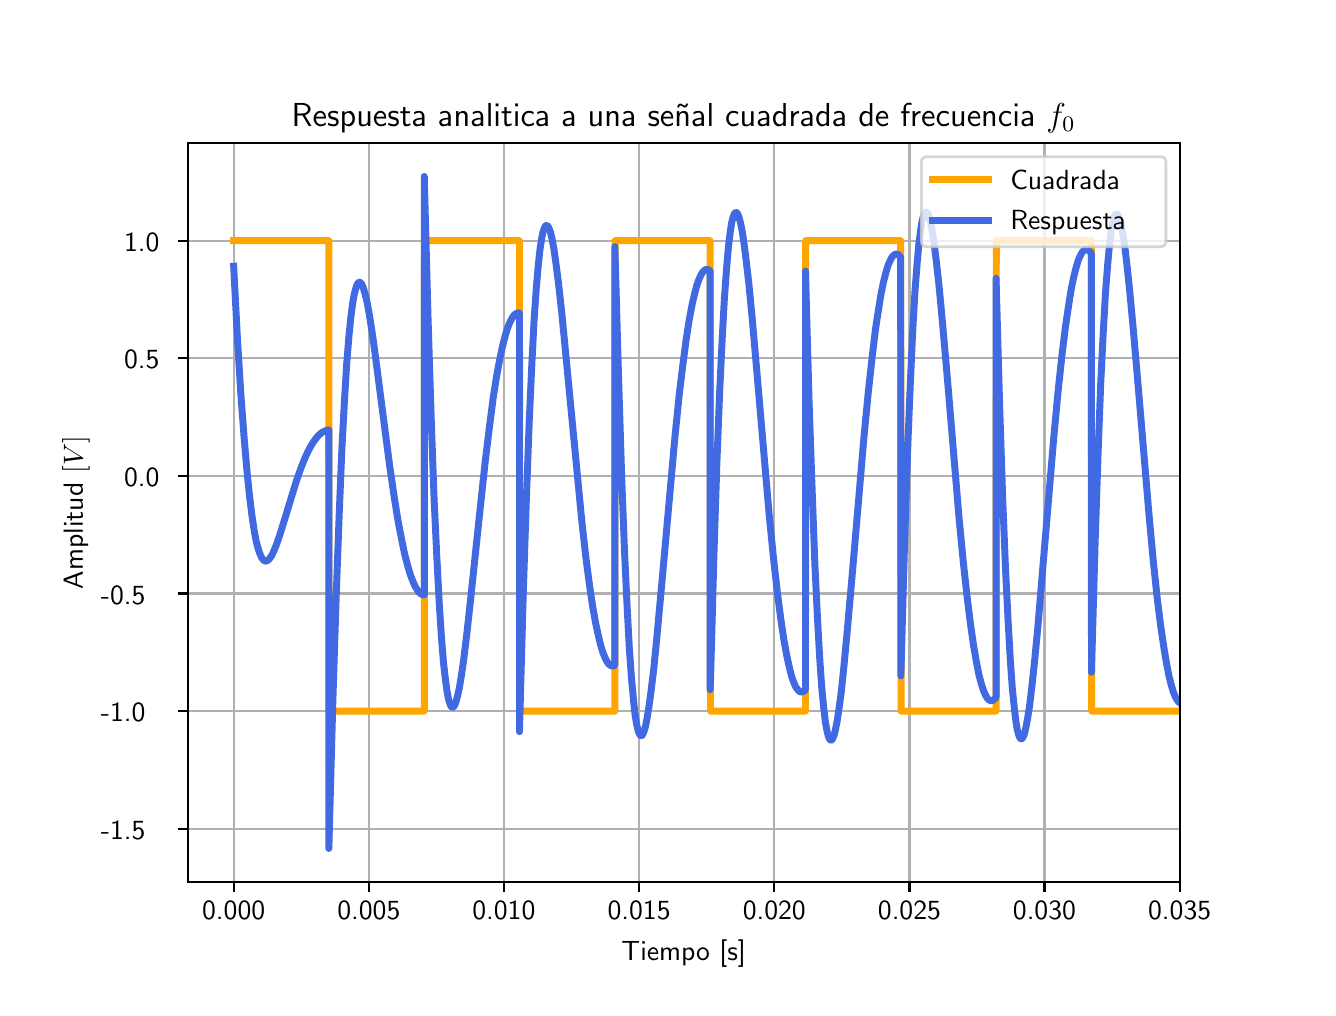 \begingroup%
\makeatletter%
\begin{pgfpicture}%
\pgfpathrectangle{\pgfpointorigin}{\pgfqpoint{6.4in}{4.8in}}%
\pgfusepath{use as bounding box, clip}%
\begin{pgfscope}%
\pgfsetbuttcap%
\pgfsetmiterjoin%
\definecolor{currentfill}{rgb}{1.0,1.0,1.0}%
\pgfsetfillcolor{currentfill}%
\pgfsetlinewidth{0.0pt}%
\definecolor{currentstroke}{rgb}{1.0,1.0,1.0}%
\pgfsetstrokecolor{currentstroke}%
\pgfsetdash{}{0pt}%
\pgfpathmoveto{\pgfqpoint{0.0in}{0.0in}}%
\pgfpathlineto{\pgfqpoint{6.4in}{0.0in}}%
\pgfpathlineto{\pgfqpoint{6.4in}{4.8in}}%
\pgfpathlineto{\pgfqpoint{0.0in}{4.8in}}%
\pgfpathclose%
\pgfusepath{fill}%
\end{pgfscope}%
\begin{pgfscope}%
\pgfsetbuttcap%
\pgfsetmiterjoin%
\definecolor{currentfill}{rgb}{1.0,1.0,1.0}%
\pgfsetfillcolor{currentfill}%
\pgfsetlinewidth{0.0pt}%
\definecolor{currentstroke}{rgb}{0.0,0.0,0.0}%
\pgfsetstrokecolor{currentstroke}%
\pgfsetstrokeopacity{0.0}%
\pgfsetdash{}{0pt}%
\pgfpathmoveto{\pgfqpoint{0.8in}{0.528in}}%
\pgfpathlineto{\pgfqpoint{5.76in}{0.528in}}%
\pgfpathlineto{\pgfqpoint{5.76in}{4.224in}}%
\pgfpathlineto{\pgfqpoint{0.8in}{4.224in}}%
\pgfpathclose%
\pgfusepath{fill}%
\end{pgfscope}%
\begin{pgfscope}%
\pgfpathrectangle{\pgfqpoint{0.8in}{0.528in}}{\pgfqpoint{4.96in}{3.696in}}%
\pgfusepath{clip}%
\pgfsetrectcap%
\pgfsetroundjoin%
\pgfsetlinewidth{0.803pt}%
\definecolor{currentstroke}{rgb}{0.69,0.69,0.69}%
\pgfsetstrokecolor{currentstroke}%
\pgfsetdash{}{0pt}%
\pgfpathmoveto{\pgfqpoint{1.03in}{0.528in}}%
\pgfpathlineto{\pgfqpoint{1.03in}{4.224in}}%
\pgfusepath{stroke}%
\end{pgfscope}%
\begin{pgfscope}%
\pgfsetbuttcap%
\pgfsetroundjoin%
\definecolor{currentfill}{rgb}{0.0,0.0,0.0}%
\pgfsetfillcolor{currentfill}%
\pgfsetlinewidth{0.803pt}%
\definecolor{currentstroke}{rgb}{0.0,0.0,0.0}%
\pgfsetstrokecolor{currentstroke}%
\pgfsetdash{}{0pt}%
\pgfsys@defobject{currentmarker}{\pgfqpoint{0.0in}{-0.049in}}{\pgfqpoint{0.0in}{0.0in}}{%
\pgfpathmoveto{\pgfqpoint{0.0in}{0.0in}}%
\pgfpathlineto{\pgfqpoint{0.0in}{-0.049in}}%
\pgfusepath{stroke,fill}%
}%
\begin{pgfscope}%
\pgfsys@transformshift{1.03in}{0.528in}%
\pgfsys@useobject{currentmarker}{}%
\end{pgfscope}%
\end{pgfscope}%
\begin{pgfscope}%
\definecolor{textcolor}{rgb}{0.0,0.0,0.0}%
\pgfsetstrokecolor{textcolor}%
\pgfsetfillcolor{textcolor}%
\pgftext[x=1.03in,y=0.431in,,top]{\color{textcolor}\sffamily\fontsize{10.0}{12.0}\selectfont 0.000}%
\end{pgfscope}%
\begin{pgfscope}%
\pgfpathrectangle{\pgfqpoint{0.8in}{0.528in}}{\pgfqpoint{4.96in}{3.696in}}%
\pgfusepath{clip}%
\pgfsetrectcap%
\pgfsetroundjoin%
\pgfsetlinewidth{0.803pt}%
\definecolor{currentstroke}{rgb}{0.69,0.69,0.69}%
\pgfsetstrokecolor{currentstroke}%
\pgfsetdash{}{0pt}%
\pgfpathmoveto{\pgfqpoint{1.706in}{0.528in}}%
\pgfpathlineto{\pgfqpoint{1.706in}{4.224in}}%
\pgfusepath{stroke}%
\end{pgfscope}%
\begin{pgfscope}%
\pgfsetbuttcap%
\pgfsetroundjoin%
\definecolor{currentfill}{rgb}{0.0,0.0,0.0}%
\pgfsetfillcolor{currentfill}%
\pgfsetlinewidth{0.803pt}%
\definecolor{currentstroke}{rgb}{0.0,0.0,0.0}%
\pgfsetstrokecolor{currentstroke}%
\pgfsetdash{}{0pt}%
\pgfsys@defobject{currentmarker}{\pgfqpoint{0.0in}{-0.049in}}{\pgfqpoint{0.0in}{0.0in}}{%
\pgfpathmoveto{\pgfqpoint{0.0in}{0.0in}}%
\pgfpathlineto{\pgfqpoint{0.0in}{-0.049in}}%
\pgfusepath{stroke,fill}%
}%
\begin{pgfscope}%
\pgfsys@transformshift{1.706in}{0.528in}%
\pgfsys@useobject{currentmarker}{}%
\end{pgfscope}%
\end{pgfscope}%
\begin{pgfscope}%
\definecolor{textcolor}{rgb}{0.0,0.0,0.0}%
\pgfsetstrokecolor{textcolor}%
\pgfsetfillcolor{textcolor}%
\pgftext[x=1.706in,y=0.431in,,top]{\color{textcolor}\sffamily\fontsize{10.0}{12.0}\selectfont 0.005}%
\end{pgfscope}%
\begin{pgfscope}%
\pgfpathrectangle{\pgfqpoint{0.8in}{0.528in}}{\pgfqpoint{4.96in}{3.696in}}%
\pgfusepath{clip}%
\pgfsetrectcap%
\pgfsetroundjoin%
\pgfsetlinewidth{0.803pt}%
\definecolor{currentstroke}{rgb}{0.69,0.69,0.69}%
\pgfsetstrokecolor{currentstroke}%
\pgfsetdash{}{0pt}%
\pgfpathmoveto{\pgfqpoint{2.381in}{0.528in}}%
\pgfpathlineto{\pgfqpoint{2.381in}{4.224in}}%
\pgfusepath{stroke}%
\end{pgfscope}%
\begin{pgfscope}%
\pgfsetbuttcap%
\pgfsetroundjoin%
\definecolor{currentfill}{rgb}{0.0,0.0,0.0}%
\pgfsetfillcolor{currentfill}%
\pgfsetlinewidth{0.803pt}%
\definecolor{currentstroke}{rgb}{0.0,0.0,0.0}%
\pgfsetstrokecolor{currentstroke}%
\pgfsetdash{}{0pt}%
\pgfsys@defobject{currentmarker}{\pgfqpoint{0.0in}{-0.049in}}{\pgfqpoint{0.0in}{0.0in}}{%
\pgfpathmoveto{\pgfqpoint{0.0in}{0.0in}}%
\pgfpathlineto{\pgfqpoint{0.0in}{-0.049in}}%
\pgfusepath{stroke,fill}%
}%
\begin{pgfscope}%
\pgfsys@transformshift{2.381in}{0.528in}%
\pgfsys@useobject{currentmarker}{}%
\end{pgfscope}%
\end{pgfscope}%
\begin{pgfscope}%
\definecolor{textcolor}{rgb}{0.0,0.0,0.0}%
\pgfsetstrokecolor{textcolor}%
\pgfsetfillcolor{textcolor}%
\pgftext[x=2.381in,y=0.431in,,top]{\color{textcolor}\sffamily\fontsize{10.0}{12.0}\selectfont 0.010}%
\end{pgfscope}%
\begin{pgfscope}%
\pgfpathrectangle{\pgfqpoint{0.8in}{0.528in}}{\pgfqpoint{4.96in}{3.696in}}%
\pgfusepath{clip}%
\pgfsetrectcap%
\pgfsetroundjoin%
\pgfsetlinewidth{0.803pt}%
\definecolor{currentstroke}{rgb}{0.69,0.69,0.69}%
\pgfsetstrokecolor{currentstroke}%
\pgfsetdash{}{0pt}%
\pgfpathmoveto{\pgfqpoint{3.057in}{0.528in}}%
\pgfpathlineto{\pgfqpoint{3.057in}{4.224in}}%
\pgfusepath{stroke}%
\end{pgfscope}%
\begin{pgfscope}%
\pgfsetbuttcap%
\pgfsetroundjoin%
\definecolor{currentfill}{rgb}{0.0,0.0,0.0}%
\pgfsetfillcolor{currentfill}%
\pgfsetlinewidth{0.803pt}%
\definecolor{currentstroke}{rgb}{0.0,0.0,0.0}%
\pgfsetstrokecolor{currentstroke}%
\pgfsetdash{}{0pt}%
\pgfsys@defobject{currentmarker}{\pgfqpoint{0.0in}{-0.049in}}{\pgfqpoint{0.0in}{0.0in}}{%
\pgfpathmoveto{\pgfqpoint{0.0in}{0.0in}}%
\pgfpathlineto{\pgfqpoint{0.0in}{-0.049in}}%
\pgfusepath{stroke,fill}%
}%
\begin{pgfscope}%
\pgfsys@transformshift{3.057in}{0.528in}%
\pgfsys@useobject{currentmarker}{}%
\end{pgfscope}%
\end{pgfscope}%
\begin{pgfscope}%
\definecolor{textcolor}{rgb}{0.0,0.0,0.0}%
\pgfsetstrokecolor{textcolor}%
\pgfsetfillcolor{textcolor}%
\pgftext[x=3.057in,y=0.431in,,top]{\color{textcolor}\sffamily\fontsize{10.0}{12.0}\selectfont 0.015}%
\end{pgfscope}%
\begin{pgfscope}%
\pgfpathrectangle{\pgfqpoint{0.8in}{0.528in}}{\pgfqpoint{4.96in}{3.696in}}%
\pgfusepath{clip}%
\pgfsetrectcap%
\pgfsetroundjoin%
\pgfsetlinewidth{0.803pt}%
\definecolor{currentstroke}{rgb}{0.69,0.69,0.69}%
\pgfsetstrokecolor{currentstroke}%
\pgfsetdash{}{0pt}%
\pgfpathmoveto{\pgfqpoint{3.733in}{0.528in}}%
\pgfpathlineto{\pgfqpoint{3.733in}{4.224in}}%
\pgfusepath{stroke}%
\end{pgfscope}%
\begin{pgfscope}%
\pgfsetbuttcap%
\pgfsetroundjoin%
\definecolor{currentfill}{rgb}{0.0,0.0,0.0}%
\pgfsetfillcolor{currentfill}%
\pgfsetlinewidth{0.803pt}%
\definecolor{currentstroke}{rgb}{0.0,0.0,0.0}%
\pgfsetstrokecolor{currentstroke}%
\pgfsetdash{}{0pt}%
\pgfsys@defobject{currentmarker}{\pgfqpoint{0.0in}{-0.049in}}{\pgfqpoint{0.0in}{0.0in}}{%
\pgfpathmoveto{\pgfqpoint{0.0in}{0.0in}}%
\pgfpathlineto{\pgfqpoint{0.0in}{-0.049in}}%
\pgfusepath{stroke,fill}%
}%
\begin{pgfscope}%
\pgfsys@transformshift{3.733in}{0.528in}%
\pgfsys@useobject{currentmarker}{}%
\end{pgfscope}%
\end{pgfscope}%
\begin{pgfscope}%
\definecolor{textcolor}{rgb}{0.0,0.0,0.0}%
\pgfsetstrokecolor{textcolor}%
\pgfsetfillcolor{textcolor}%
\pgftext[x=3.733in,y=0.431in,,top]{\color{textcolor}\sffamily\fontsize{10.0}{12.0}\selectfont 0.020}%
\end{pgfscope}%
\begin{pgfscope}%
\pgfpathrectangle{\pgfqpoint{0.8in}{0.528in}}{\pgfqpoint{4.96in}{3.696in}}%
\pgfusepath{clip}%
\pgfsetrectcap%
\pgfsetroundjoin%
\pgfsetlinewidth{0.803pt}%
\definecolor{currentstroke}{rgb}{0.69,0.69,0.69}%
\pgfsetstrokecolor{currentstroke}%
\pgfsetdash{}{0pt}%
\pgfpathmoveto{\pgfqpoint{4.409in}{0.528in}}%
\pgfpathlineto{\pgfqpoint{4.409in}{4.224in}}%
\pgfusepath{stroke}%
\end{pgfscope}%
\begin{pgfscope}%
\pgfsetbuttcap%
\pgfsetroundjoin%
\definecolor{currentfill}{rgb}{0.0,0.0,0.0}%
\pgfsetfillcolor{currentfill}%
\pgfsetlinewidth{0.803pt}%
\definecolor{currentstroke}{rgb}{0.0,0.0,0.0}%
\pgfsetstrokecolor{currentstroke}%
\pgfsetdash{}{0pt}%
\pgfsys@defobject{currentmarker}{\pgfqpoint{0.0in}{-0.049in}}{\pgfqpoint{0.0in}{0.0in}}{%
\pgfpathmoveto{\pgfqpoint{0.0in}{0.0in}}%
\pgfpathlineto{\pgfqpoint{0.0in}{-0.049in}}%
\pgfusepath{stroke,fill}%
}%
\begin{pgfscope}%
\pgfsys@transformshift{4.409in}{0.528in}%
\pgfsys@useobject{currentmarker}{}%
\end{pgfscope}%
\end{pgfscope}%
\begin{pgfscope}%
\definecolor{textcolor}{rgb}{0.0,0.0,0.0}%
\pgfsetstrokecolor{textcolor}%
\pgfsetfillcolor{textcolor}%
\pgftext[x=4.409in,y=0.431in,,top]{\color{textcolor}\sffamily\fontsize{10.0}{12.0}\selectfont 0.025}%
\end{pgfscope}%
\begin{pgfscope}%
\pgfpathrectangle{\pgfqpoint{0.8in}{0.528in}}{\pgfqpoint{4.96in}{3.696in}}%
\pgfusepath{clip}%
\pgfsetrectcap%
\pgfsetroundjoin%
\pgfsetlinewidth{0.803pt}%
\definecolor{currentstroke}{rgb}{0.69,0.69,0.69}%
\pgfsetstrokecolor{currentstroke}%
\pgfsetdash{}{0pt}%
\pgfpathmoveto{\pgfqpoint{5.084in}{0.528in}}%
\pgfpathlineto{\pgfqpoint{5.084in}{4.224in}}%
\pgfusepath{stroke}%
\end{pgfscope}%
\begin{pgfscope}%
\pgfsetbuttcap%
\pgfsetroundjoin%
\definecolor{currentfill}{rgb}{0.0,0.0,0.0}%
\pgfsetfillcolor{currentfill}%
\pgfsetlinewidth{0.803pt}%
\definecolor{currentstroke}{rgb}{0.0,0.0,0.0}%
\pgfsetstrokecolor{currentstroke}%
\pgfsetdash{}{0pt}%
\pgfsys@defobject{currentmarker}{\pgfqpoint{0.0in}{-0.049in}}{\pgfqpoint{0.0in}{0.0in}}{%
\pgfpathmoveto{\pgfqpoint{0.0in}{0.0in}}%
\pgfpathlineto{\pgfqpoint{0.0in}{-0.049in}}%
\pgfusepath{stroke,fill}%
}%
\begin{pgfscope}%
\pgfsys@transformshift{5.084in}{0.528in}%
\pgfsys@useobject{currentmarker}{}%
\end{pgfscope}%
\end{pgfscope}%
\begin{pgfscope}%
\definecolor{textcolor}{rgb}{0.0,0.0,0.0}%
\pgfsetstrokecolor{textcolor}%
\pgfsetfillcolor{textcolor}%
\pgftext[x=5.084in,y=0.431in,,top]{\color{textcolor}\sffamily\fontsize{10.0}{12.0}\selectfont 0.030}%
\end{pgfscope}%
\begin{pgfscope}%
\pgfpathrectangle{\pgfqpoint{0.8in}{0.528in}}{\pgfqpoint{4.96in}{3.696in}}%
\pgfusepath{clip}%
\pgfsetrectcap%
\pgfsetroundjoin%
\pgfsetlinewidth{0.803pt}%
\definecolor{currentstroke}{rgb}{0.69,0.69,0.69}%
\pgfsetstrokecolor{currentstroke}%
\pgfsetdash{}{0pt}%
\pgfpathmoveto{\pgfqpoint{5.76in}{0.528in}}%
\pgfpathlineto{\pgfqpoint{5.76in}{4.224in}}%
\pgfusepath{stroke}%
\end{pgfscope}%
\begin{pgfscope}%
\pgfsetbuttcap%
\pgfsetroundjoin%
\definecolor{currentfill}{rgb}{0.0,0.0,0.0}%
\pgfsetfillcolor{currentfill}%
\pgfsetlinewidth{0.803pt}%
\definecolor{currentstroke}{rgb}{0.0,0.0,0.0}%
\pgfsetstrokecolor{currentstroke}%
\pgfsetdash{}{0pt}%
\pgfsys@defobject{currentmarker}{\pgfqpoint{0.0in}{-0.049in}}{\pgfqpoint{0.0in}{0.0in}}{%
\pgfpathmoveto{\pgfqpoint{0.0in}{0.0in}}%
\pgfpathlineto{\pgfqpoint{0.0in}{-0.049in}}%
\pgfusepath{stroke,fill}%
}%
\begin{pgfscope}%
\pgfsys@transformshift{5.76in}{0.528in}%
\pgfsys@useobject{currentmarker}{}%
\end{pgfscope}%
\end{pgfscope}%
\begin{pgfscope}%
\definecolor{textcolor}{rgb}{0.0,0.0,0.0}%
\pgfsetstrokecolor{textcolor}%
\pgfsetfillcolor{textcolor}%
\pgftext[x=5.76in,y=0.431in,,top]{\color{textcolor}\sffamily\fontsize{10.0}{12.0}\selectfont 0.035}%
\end{pgfscope}%
\begin{pgfscope}%
\definecolor{textcolor}{rgb}{0.0,0.0,0.0}%
\pgfsetstrokecolor{textcolor}%
\pgfsetfillcolor{textcolor}%
\pgftext[x=3.28in,y=0.241in,,top]{\color{textcolor}\sffamily\fontsize{10.0}{12.0}\selectfont Tiempo [s]}%
\end{pgfscope}%
\begin{pgfscope}%
\pgfpathrectangle{\pgfqpoint{0.8in}{0.528in}}{\pgfqpoint{4.96in}{3.696in}}%
\pgfusepath{clip}%
\pgfsetrectcap%
\pgfsetroundjoin%
\pgfsetlinewidth{0.803pt}%
\definecolor{currentstroke}{rgb}{0.69,0.69,0.69}%
\pgfsetstrokecolor{currentstroke}%
\pgfsetdash{}{0pt}%
\pgfpathmoveto{\pgfqpoint{0.8in}{0.795in}}%
\pgfpathlineto{\pgfqpoint{5.76in}{0.795in}}%
\pgfusepath{stroke}%
\end{pgfscope}%
\begin{pgfscope}%
\pgfsetbuttcap%
\pgfsetroundjoin%
\definecolor{currentfill}{rgb}{0.0,0.0,0.0}%
\pgfsetfillcolor{currentfill}%
\pgfsetlinewidth{0.803pt}%
\definecolor{currentstroke}{rgb}{0.0,0.0,0.0}%
\pgfsetstrokecolor{currentstroke}%
\pgfsetdash{}{0pt}%
\pgfsys@defobject{currentmarker}{\pgfqpoint{-0.049in}{0.0in}}{\pgfqpoint{0.0in}{0.0in}}{%
\pgfpathmoveto{\pgfqpoint{-0.0in}{0.0in}}%
\pgfpathlineto{\pgfqpoint{-0.049in}{0.0in}}%
\pgfusepath{stroke,fill}%
}%
\begin{pgfscope}%
\pgfsys@transformshift{0.8in}{0.795in}%
\pgfsys@useobject{currentmarker}{}%
\end{pgfscope}%
\end{pgfscope}%
\begin{pgfscope}%
\definecolor{textcolor}{rgb}{0.0,0.0,0.0}%
\pgfsetstrokecolor{textcolor}%
\pgfsetfillcolor{textcolor}%
\pgftext[x=0.366in, y=0.742in, left, base]{\color{textcolor}\sffamily\fontsize{10.0}{12.0}\selectfont −1.5}%
\end{pgfscope}%
\begin{pgfscope}%
\pgfpathrectangle{\pgfqpoint{0.8in}{0.528in}}{\pgfqpoint{4.96in}{3.696in}}%
\pgfusepath{clip}%
\pgfsetrectcap%
\pgfsetroundjoin%
\pgfsetlinewidth{0.803pt}%
\definecolor{currentstroke}{rgb}{0.69,0.69,0.69}%
\pgfsetstrokecolor{currentstroke}%
\pgfsetdash{}{0pt}%
\pgfpathmoveto{\pgfqpoint{0.8in}{1.383in}}%
\pgfpathlineto{\pgfqpoint{5.76in}{1.383in}}%
\pgfusepath{stroke}%
\end{pgfscope}%
\begin{pgfscope}%
\pgfsetbuttcap%
\pgfsetroundjoin%
\definecolor{currentfill}{rgb}{0.0,0.0,0.0}%
\pgfsetfillcolor{currentfill}%
\pgfsetlinewidth{0.803pt}%
\definecolor{currentstroke}{rgb}{0.0,0.0,0.0}%
\pgfsetstrokecolor{currentstroke}%
\pgfsetdash{}{0pt}%
\pgfsys@defobject{currentmarker}{\pgfqpoint{-0.049in}{0.0in}}{\pgfqpoint{0.0in}{0.0in}}{%
\pgfpathmoveto{\pgfqpoint{-0.0in}{0.0in}}%
\pgfpathlineto{\pgfqpoint{-0.049in}{0.0in}}%
\pgfusepath{stroke,fill}%
}%
\begin{pgfscope}%
\pgfsys@transformshift{0.8in}{1.383in}%
\pgfsys@useobject{currentmarker}{}%
\end{pgfscope}%
\end{pgfscope}%
\begin{pgfscope}%
\definecolor{textcolor}{rgb}{0.0,0.0,0.0}%
\pgfsetstrokecolor{textcolor}%
\pgfsetfillcolor{textcolor}%
\pgftext[x=0.366in, y=1.33in, left, base]{\color{textcolor}\sffamily\fontsize{10.0}{12.0}\selectfont −1.0}%
\end{pgfscope}%
\begin{pgfscope}%
\pgfpathrectangle{\pgfqpoint{0.8in}{0.528in}}{\pgfqpoint{4.96in}{3.696in}}%
\pgfusepath{clip}%
\pgfsetrectcap%
\pgfsetroundjoin%
\pgfsetlinewidth{0.803pt}%
\definecolor{currentstroke}{rgb}{0.69,0.69,0.69}%
\pgfsetstrokecolor{currentstroke}%
\pgfsetdash{}{0pt}%
\pgfpathmoveto{\pgfqpoint{0.8in}{1.971in}}%
\pgfpathlineto{\pgfqpoint{5.76in}{1.971in}}%
\pgfusepath{stroke}%
\end{pgfscope}%
\begin{pgfscope}%
\pgfsetbuttcap%
\pgfsetroundjoin%
\definecolor{currentfill}{rgb}{0.0,0.0,0.0}%
\pgfsetfillcolor{currentfill}%
\pgfsetlinewidth{0.803pt}%
\definecolor{currentstroke}{rgb}{0.0,0.0,0.0}%
\pgfsetstrokecolor{currentstroke}%
\pgfsetdash{}{0pt}%
\pgfsys@defobject{currentmarker}{\pgfqpoint{-0.049in}{0.0in}}{\pgfqpoint{0.0in}{0.0in}}{%
\pgfpathmoveto{\pgfqpoint{-0.0in}{0.0in}}%
\pgfpathlineto{\pgfqpoint{-0.049in}{0.0in}}%
\pgfusepath{stroke,fill}%
}%
\begin{pgfscope}%
\pgfsys@transformshift{0.8in}{1.971in}%
\pgfsys@useobject{currentmarker}{}%
\end{pgfscope}%
\end{pgfscope}%
\begin{pgfscope}%
\definecolor{textcolor}{rgb}{0.0,0.0,0.0}%
\pgfsetstrokecolor{textcolor}%
\pgfsetfillcolor{textcolor}%
\pgftext[x=0.366in, y=1.918in, left, base]{\color{textcolor}\sffamily\fontsize{10.0}{12.0}\selectfont −0.5}%
\end{pgfscope}%
\begin{pgfscope}%
\pgfpathrectangle{\pgfqpoint{0.8in}{0.528in}}{\pgfqpoint{4.96in}{3.696in}}%
\pgfusepath{clip}%
\pgfsetrectcap%
\pgfsetroundjoin%
\pgfsetlinewidth{0.803pt}%
\definecolor{currentstroke}{rgb}{0.69,0.69,0.69}%
\pgfsetstrokecolor{currentstroke}%
\pgfsetdash{}{0pt}%
\pgfpathmoveto{\pgfqpoint{0.8in}{2.559in}}%
\pgfpathlineto{\pgfqpoint{5.76in}{2.559in}}%
\pgfusepath{stroke}%
\end{pgfscope}%
\begin{pgfscope}%
\pgfsetbuttcap%
\pgfsetroundjoin%
\definecolor{currentfill}{rgb}{0.0,0.0,0.0}%
\pgfsetfillcolor{currentfill}%
\pgfsetlinewidth{0.803pt}%
\definecolor{currentstroke}{rgb}{0.0,0.0,0.0}%
\pgfsetstrokecolor{currentstroke}%
\pgfsetdash{}{0pt}%
\pgfsys@defobject{currentmarker}{\pgfqpoint{-0.049in}{0.0in}}{\pgfqpoint{0.0in}{0.0in}}{%
\pgfpathmoveto{\pgfqpoint{-0.0in}{0.0in}}%
\pgfpathlineto{\pgfqpoint{-0.049in}{0.0in}}%
\pgfusepath{stroke,fill}%
}%
\begin{pgfscope}%
\pgfsys@transformshift{0.8in}{2.559in}%
\pgfsys@useobject{currentmarker}{}%
\end{pgfscope}%
\end{pgfscope}%
\begin{pgfscope}%
\definecolor{textcolor}{rgb}{0.0,0.0,0.0}%
\pgfsetstrokecolor{textcolor}%
\pgfsetfillcolor{textcolor}%
\pgftext[x=0.482in, y=2.506in, left, base]{\color{textcolor}\sffamily\fontsize{10.0}{12.0}\selectfont 0.0}%
\end{pgfscope}%
\begin{pgfscope}%
\pgfpathrectangle{\pgfqpoint{0.8in}{0.528in}}{\pgfqpoint{4.96in}{3.696in}}%
\pgfusepath{clip}%
\pgfsetrectcap%
\pgfsetroundjoin%
\pgfsetlinewidth{0.803pt}%
\definecolor{currentstroke}{rgb}{0.69,0.69,0.69}%
\pgfsetstrokecolor{currentstroke}%
\pgfsetdash{}{0pt}%
\pgfpathmoveto{\pgfqpoint{0.8in}{3.147in}}%
\pgfpathlineto{\pgfqpoint{5.76in}{3.147in}}%
\pgfusepath{stroke}%
\end{pgfscope}%
\begin{pgfscope}%
\pgfsetbuttcap%
\pgfsetroundjoin%
\definecolor{currentfill}{rgb}{0.0,0.0,0.0}%
\pgfsetfillcolor{currentfill}%
\pgfsetlinewidth{0.803pt}%
\definecolor{currentstroke}{rgb}{0.0,0.0,0.0}%
\pgfsetstrokecolor{currentstroke}%
\pgfsetdash{}{0pt}%
\pgfsys@defobject{currentmarker}{\pgfqpoint{-0.049in}{0.0in}}{\pgfqpoint{0.0in}{0.0in}}{%
\pgfpathmoveto{\pgfqpoint{-0.0in}{0.0in}}%
\pgfpathlineto{\pgfqpoint{-0.049in}{0.0in}}%
\pgfusepath{stroke,fill}%
}%
\begin{pgfscope}%
\pgfsys@transformshift{0.8in}{3.147in}%
\pgfsys@useobject{currentmarker}{}%
\end{pgfscope}%
\end{pgfscope}%
\begin{pgfscope}%
\definecolor{textcolor}{rgb}{0.0,0.0,0.0}%
\pgfsetstrokecolor{textcolor}%
\pgfsetfillcolor{textcolor}%
\pgftext[x=0.482in, y=3.094in, left, base]{\color{textcolor}\sffamily\fontsize{10.0}{12.0}\selectfont 0.5}%
\end{pgfscope}%
\begin{pgfscope}%
\pgfpathrectangle{\pgfqpoint{0.8in}{0.528in}}{\pgfqpoint{4.96in}{3.696in}}%
\pgfusepath{clip}%
\pgfsetrectcap%
\pgfsetroundjoin%
\pgfsetlinewidth{0.803pt}%
\definecolor{currentstroke}{rgb}{0.69,0.69,0.69}%
\pgfsetstrokecolor{currentstroke}%
\pgfsetdash{}{0pt}%
\pgfpathmoveto{\pgfqpoint{0.8in}{3.735in}}%
\pgfpathlineto{\pgfqpoint{5.76in}{3.735in}}%
\pgfusepath{stroke}%
\end{pgfscope}%
\begin{pgfscope}%
\pgfsetbuttcap%
\pgfsetroundjoin%
\definecolor{currentfill}{rgb}{0.0,0.0,0.0}%
\pgfsetfillcolor{currentfill}%
\pgfsetlinewidth{0.803pt}%
\definecolor{currentstroke}{rgb}{0.0,0.0,0.0}%
\pgfsetstrokecolor{currentstroke}%
\pgfsetdash{}{0pt}%
\pgfsys@defobject{currentmarker}{\pgfqpoint{-0.049in}{0.0in}}{\pgfqpoint{0.0in}{0.0in}}{%
\pgfpathmoveto{\pgfqpoint{-0.0in}{0.0in}}%
\pgfpathlineto{\pgfqpoint{-0.049in}{0.0in}}%
\pgfusepath{stroke,fill}%
}%
\begin{pgfscope}%
\pgfsys@transformshift{0.8in}{3.735in}%
\pgfsys@useobject{currentmarker}{}%
\end{pgfscope}%
\end{pgfscope}%
\begin{pgfscope}%
\definecolor{textcolor}{rgb}{0.0,0.0,0.0}%
\pgfsetstrokecolor{textcolor}%
\pgfsetfillcolor{textcolor}%
\pgftext[x=0.482in, y=3.682in, left, base]{\color{textcolor}\sffamily\fontsize{10.0}{12.0}\selectfont 1.0}%
\end{pgfscope}%
\begin{pgfscope}%
\definecolor{textcolor}{rgb}{0.0,0.0,0.0}%
\pgfsetstrokecolor{textcolor}%
\pgfsetfillcolor{textcolor}%
\pgftext[x=0.31in,y=2.376in,,bottom,rotate=90.0]{\color{textcolor}\sffamily\fontsize{10.0}{12.0}\selectfont Amplitud \(\displaystyle [V]\)}%
\end{pgfscope}%
\begin{pgfscope}%
\pgfpathrectangle{\pgfqpoint{0.8in}{0.528in}}{\pgfqpoint{4.96in}{3.696in}}%
\pgfusepath{clip}%
\pgfsetrectcap%
\pgfsetroundjoin%
\pgfsetlinewidth{2.509pt}%
\definecolor{currentstroke}{rgb}{1.0,0.647,0.0}%
\pgfsetstrokecolor{currentstroke}%
\pgfsetdash{}{0pt}%
\pgfpathmoveto{\pgfqpoint{1.03in}{3.735in}}%
\pgfpathlineto{\pgfqpoint{1.506in}{3.735in}}%
\pgfpathlineto{\pgfqpoint{1.507in}{1.383in}}%
\pgfpathlineto{\pgfqpoint{1.983in}{1.383in}}%
\pgfpathlineto{\pgfqpoint{1.984in}{3.735in}}%
\pgfpathlineto{\pgfqpoint{2.459in}{3.735in}}%
\pgfpathlineto{\pgfqpoint{2.46in}{1.383in}}%
\pgfpathlineto{\pgfqpoint{2.936in}{1.383in}}%
\pgfpathlineto{\pgfqpoint{2.937in}{3.735in}}%
\pgfpathlineto{\pgfqpoint{3.412in}{3.735in}}%
\pgfpathlineto{\pgfqpoint{3.414in}{1.383in}}%
\pgfpathlineto{\pgfqpoint{3.889in}{1.383in}}%
\pgfpathlineto{\pgfqpoint{3.89in}{3.735in}}%
\pgfpathlineto{\pgfqpoint{4.365in}{3.735in}}%
\pgfpathlineto{\pgfqpoint{4.367in}{1.383in}}%
\pgfpathlineto{\pgfqpoint{4.842in}{1.383in}}%
\pgfpathlineto{\pgfqpoint{4.843in}{3.735in}}%
\pgfpathlineto{\pgfqpoint{5.318in}{3.735in}}%
\pgfpathlineto{\pgfqpoint{5.32in}{1.383in}}%
\pgfpathlineto{\pgfqpoint{5.76in}{1.383in}}%
\pgfpathlineto{\pgfqpoint{5.76in}{1.383in}}%
\pgfusepath{stroke}%
\end{pgfscope}%
\begin{pgfscope}%
\pgfpathrectangle{\pgfqpoint{0.8in}{0.528in}}{\pgfqpoint{4.96in}{3.696in}}%
\pgfusepath{clip}%
\pgfsetrectcap%
\pgfsetroundjoin%
\pgfsetlinewidth{2.509pt}%
\definecolor{currentstroke}{rgb}{0.255,0.412,0.882}%
\pgfsetstrokecolor{currentstroke}%
\pgfsetdash{}{0pt}%
\pgfpathmoveto{\pgfqpoint{1.03in}{3.607in}}%
\pgfpathlineto{\pgfqpoint{1.049in}{3.24in}}%
\pgfpathlineto{\pgfqpoint{1.066in}{2.966in}}%
\pgfpathlineto{\pgfqpoint{1.082in}{2.753in}}%
\pgfpathlineto{\pgfqpoint{1.096in}{2.588in}}%
\pgfpathlineto{\pgfqpoint{1.109in}{2.46in}}%
\pgfpathlineto{\pgfqpoint{1.121in}{2.363in}}%
\pgfpathlineto{\pgfqpoint{1.132in}{2.289in}}%
\pgfpathlineto{\pgfqpoint{1.142in}{2.235in}}%
\pgfpathlineto{\pgfqpoint{1.152in}{2.196in}}%
\pgfpathlineto{\pgfqpoint{1.161in}{2.17in}}%
\pgfpathlineto{\pgfqpoint{1.169in}{2.152in}}%
\pgfpathlineto{\pgfqpoint{1.176in}{2.141in}}%
\pgfpathlineto{\pgfqpoint{1.182in}{2.136in}}%
\pgfpathlineto{\pgfqpoint{1.188in}{2.133in}}%
\pgfpathlineto{\pgfqpoint{1.193in}{2.133in}}%
\pgfpathlineto{\pgfqpoint{1.199in}{2.136in}}%
\pgfpathlineto{\pgfqpoint{1.206in}{2.141in}}%
\pgfpathlineto{\pgfqpoint{1.213in}{2.15in}}%
\pgfpathlineto{\pgfqpoint{1.222in}{2.164in}}%
\pgfpathlineto{\pgfqpoint{1.232in}{2.186in}}%
\pgfpathlineto{\pgfqpoint{1.245in}{2.218in}}%
\pgfpathlineto{\pgfqpoint{1.261in}{2.265in}}%
\pgfpathlineto{\pgfqpoint{1.284in}{2.339in}}%
\pgfpathlineto{\pgfqpoint{1.344in}{2.535in}}%
\pgfpathlineto{\pgfqpoint{1.366in}{2.597in}}%
\pgfpathlineto{\pgfqpoint{1.385in}{2.645in}}%
\pgfpathlineto{\pgfqpoint{1.402in}{2.682in}}%
\pgfpathlineto{\pgfqpoint{1.418in}{2.712in}}%
\pgfpathlineto{\pgfqpoint{1.433in}{2.735in}}%
\pgfpathlineto{\pgfqpoint{1.447in}{2.753in}}%
\pgfpathlineto{\pgfqpoint{1.46in}{2.767in}}%
\pgfpathlineto{\pgfqpoint{1.473in}{2.777in}}%
\pgfpathlineto{\pgfqpoint{1.486in}{2.783in}}%
\pgfpathlineto{\pgfqpoint{1.498in}{2.788in}}%
\pgfpathlineto{\pgfqpoint{1.506in}{2.789in}}%
\pgfpathlineto{\pgfqpoint{1.506in}{0.696in}}%
\pgfpathlineto{\pgfqpoint{1.507in}{0.739in}}%
\pgfpathlineto{\pgfqpoint{1.526in}{1.438in}}%
\pgfpathlineto{\pgfqpoint{1.543in}{1.968in}}%
\pgfpathlineto{\pgfqpoint{1.558in}{2.377in}}%
\pgfpathlineto{\pgfqpoint{1.571in}{2.693in}}%
\pgfpathlineto{\pgfqpoint{1.584in}{2.935in}}%
\pgfpathlineto{\pgfqpoint{1.595in}{3.118in}}%
\pgfpathlineto{\pgfqpoint{1.606in}{3.255in}}%
\pgfpathlineto{\pgfqpoint{1.616in}{3.353in}}%
\pgfpathlineto{\pgfqpoint{1.625in}{3.422in}}%
\pgfpathlineto{\pgfqpoint{1.633in}{3.468in}}%
\pgfpathlineto{\pgfqpoint{1.641in}{3.498in}}%
\pgfpathlineto{\pgfqpoint{1.647in}{3.515in}}%
\pgfpathlineto{\pgfqpoint{1.652in}{3.523in}}%
\pgfpathlineto{\pgfqpoint{1.657in}{3.527in}}%
\pgfpathlineto{\pgfqpoint{1.66in}{3.527in}}%
\pgfpathlineto{\pgfqpoint{1.664in}{3.525in}}%
\pgfpathlineto{\pgfqpoint{1.669in}{3.52in}}%
\pgfpathlineto{\pgfqpoint{1.674in}{3.51in}}%
\pgfpathlineto{\pgfqpoint{1.68in}{3.493in}}%
\pgfpathlineto{\pgfqpoint{1.688in}{3.465in}}%
\pgfpathlineto{\pgfqpoint{1.698in}{3.423in}}%
\pgfpathlineto{\pgfqpoint{1.709in}{3.361in}}%
\pgfpathlineto{\pgfqpoint{1.723in}{3.272in}}%
\pgfpathlineto{\pgfqpoint{1.741in}{3.14in}}%
\pgfpathlineto{\pgfqpoint{1.772in}{2.9in}}%
\pgfpathlineto{\pgfqpoint{1.81in}{2.609in}}%
\pgfpathlineto{\pgfqpoint{1.833in}{2.451in}}%
\pgfpathlineto{\pgfqpoint{1.852in}{2.333in}}%
\pgfpathlineto{\pgfqpoint{1.87in}{2.24in}}%
\pgfpathlineto{\pgfqpoint{1.885in}{2.167in}}%
\pgfpathlineto{\pgfqpoint{1.9in}{2.11in}}%
\pgfpathlineto{\pgfqpoint{1.913in}{2.066in}}%
\pgfpathlineto{\pgfqpoint{1.926in}{2.032in}}%
\pgfpathlineto{\pgfqpoint{1.937in}{2.007in}}%
\pgfpathlineto{\pgfqpoint{1.948in}{1.989in}}%
\pgfpathlineto{\pgfqpoint{1.957in}{1.977in}}%
\pgfpathlineto{\pgfqpoint{1.966in}{1.969in}}%
\pgfpathlineto{\pgfqpoint{1.975in}{1.965in}}%
\pgfpathlineto{\pgfqpoint{1.983in}{1.963in}}%
\pgfpathlineto{\pgfqpoint{1.983in}{4.056in}}%
\pgfpathlineto{\pgfqpoint{1.984in}{4.013in}}%
\pgfpathlineto{\pgfqpoint{2.002in}{3.342in}}%
\pgfpathlineto{\pgfqpoint{2.018in}{2.834in}}%
\pgfpathlineto{\pgfqpoint{2.032in}{2.446in}}%
\pgfpathlineto{\pgfqpoint{2.046in}{2.148in}}%
\pgfpathlineto{\pgfqpoint{2.058in}{1.92in}}%
\pgfpathlineto{\pgfqpoint{2.069in}{1.75in}}%
\pgfpathlineto{\pgfqpoint{2.079in}{1.626in}}%
\pgfpathlineto{\pgfqpoint{2.089in}{1.539in}}%
\pgfpathlineto{\pgfqpoint{2.097in}{1.481in}}%
\pgfpathlineto{\pgfqpoint{2.104in}{1.443in}}%
\pgfpathlineto{\pgfqpoint{2.111in}{1.42in}}%
\pgfpathlineto{\pgfqpoint{2.116in}{1.408in}}%
\pgfpathlineto{\pgfqpoint{2.121in}{1.403in}}%
\pgfpathlineto{\pgfqpoint{2.124in}{1.402in}}%
\pgfpathlineto{\pgfqpoint{2.128in}{1.404in}}%
\pgfpathlineto{\pgfqpoint{2.132in}{1.408in}}%
\pgfpathlineto{\pgfqpoint{2.137in}{1.416in}}%
\pgfpathlineto{\pgfqpoint{2.142in}{1.432in}}%
\pgfpathlineto{\pgfqpoint{2.149in}{1.457in}}%
\pgfpathlineto{\pgfqpoint{2.158in}{1.497in}}%
\pgfpathlineto{\pgfqpoint{2.168in}{1.556in}}%
\pgfpathlineto{\pgfqpoint{2.18in}{1.64in}}%
\pgfpathlineto{\pgfqpoint{2.195in}{1.763in}}%
\pgfpathlineto{\pgfqpoint{2.215in}{1.945in}}%
\pgfpathlineto{\pgfqpoint{2.259in}{2.363in}}%
\pgfpathlineto{\pgfqpoint{2.288in}{2.633in}}%
\pgfpathlineto{\pgfqpoint{2.31in}{2.813in}}%
\pgfpathlineto{\pgfqpoint{2.328in}{2.952in}}%
\pgfpathlineto{\pgfqpoint{2.345in}{3.06in}}%
\pgfpathlineto{\pgfqpoint{2.361in}{3.145in}}%
\pgfpathlineto{\pgfqpoint{2.375in}{3.211in}}%
\pgfpathlineto{\pgfqpoint{2.388in}{3.261in}}%
\pgfpathlineto{\pgfqpoint{2.4in}{3.299in}}%
\pgfpathlineto{\pgfqpoint{2.411in}{3.327in}}%
\pgfpathlineto{\pgfqpoint{2.421in}{3.346in}}%
\pgfpathlineto{\pgfqpoint{2.43in}{3.36in}}%
\pgfpathlineto{\pgfqpoint{2.438in}{3.368in}}%
\pgfpathlineto{\pgfqpoint{2.445in}{3.372in}}%
\pgfpathlineto{\pgfqpoint{2.452in}{3.374in}}%
\pgfpathlineto{\pgfqpoint{2.459in}{3.373in}}%
\pgfpathlineto{\pgfqpoint{2.459in}{1.28in}}%
\pgfpathlineto{\pgfqpoint{2.46in}{1.322in}}%
\pgfpathlineto{\pgfqpoint{2.478in}{1.972in}}%
\pgfpathlineto{\pgfqpoint{2.494in}{2.46in}}%
\pgfpathlineto{\pgfqpoint{2.508in}{2.836in}}%
\pgfpathlineto{\pgfqpoint{2.521in}{3.122in}}%
\pgfpathlineto{\pgfqpoint{2.532in}{3.337in}}%
\pgfpathlineto{\pgfqpoint{2.543in}{3.497in}}%
\pgfpathlineto{\pgfqpoint{2.553in}{3.613in}}%
\pgfpathlineto{\pgfqpoint{2.562in}{3.694in}}%
\pgfpathlineto{\pgfqpoint{2.57in}{3.747in}}%
\pgfpathlineto{\pgfqpoint{2.577in}{3.78in}}%
\pgfpathlineto{\pgfqpoint{2.584in}{3.799in}}%
\pgfpathlineto{\pgfqpoint{2.589in}{3.808in}}%
\pgfpathlineto{\pgfqpoint{2.593in}{3.811in}}%
\pgfpathlineto{\pgfqpoint{2.596in}{3.812in}}%
\pgfpathlineto{\pgfqpoint{2.599in}{3.809in}}%
\pgfpathlineto{\pgfqpoint{2.603in}{3.804in}}%
\pgfpathlineto{\pgfqpoint{2.608in}{3.793in}}%
\pgfpathlineto{\pgfqpoint{2.615in}{3.774in}}%
\pgfpathlineto{\pgfqpoint{2.622in}{3.743in}}%
\pgfpathlineto{\pgfqpoint{2.631in}{3.695in}}%
\pgfpathlineto{\pgfqpoint{2.641in}{3.624in}}%
\pgfpathlineto{\pgfqpoint{2.654in}{3.523in}}%
\pgfpathlineto{\pgfqpoint{2.67in}{3.379in}}%
\pgfpathlineto{\pgfqpoint{2.691in}{3.161in}}%
\pgfpathlineto{\pgfqpoint{2.77in}{2.339in}}%
\pgfpathlineto{\pgfqpoint{2.79in}{2.159in}}%
\pgfpathlineto{\pgfqpoint{2.808in}{2.021in}}%
\pgfpathlineto{\pgfqpoint{2.824in}{1.912in}}%
\pgfpathlineto{\pgfqpoint{2.839in}{1.827in}}%
\pgfpathlineto{\pgfqpoint{2.853in}{1.762in}}%
\pgfpathlineto{\pgfqpoint{2.865in}{1.712in}}%
\pgfpathlineto{\pgfqpoint{2.876in}{1.676in}}%
\pgfpathlineto{\pgfqpoint{2.887in}{1.649in}}%
\pgfpathlineto{\pgfqpoint{2.896in}{1.631in}}%
\pgfpathlineto{\pgfqpoint{2.904in}{1.62in}}%
\pgfpathlineto{\pgfqpoint{2.912in}{1.613in}}%
\pgfpathlineto{\pgfqpoint{2.919in}{1.609in}}%
\pgfpathlineto{\pgfqpoint{2.925in}{1.609in}}%
\pgfpathlineto{\pgfqpoint{2.932in}{1.61in}}%
\pgfpathlineto{\pgfqpoint{2.936in}{1.612in}}%
\pgfpathlineto{\pgfqpoint{2.936in}{3.705in}}%
\pgfpathlineto{\pgfqpoint{2.937in}{3.664in}}%
\pgfpathlineto{\pgfqpoint{2.955in}{3.031in}}%
\pgfpathlineto{\pgfqpoint{2.97in}{2.552in}}%
\pgfpathlineto{\pgfqpoint{2.984in}{2.187in}}%
\pgfpathlineto{\pgfqpoint{2.997in}{1.909in}}%
\pgfpathlineto{\pgfqpoint{3.008in}{1.701in}}%
\pgfpathlineto{\pgfqpoint{3.019in}{1.548in}}%
\pgfpathlineto{\pgfqpoint{3.029in}{1.439in}}%
\pgfpathlineto{\pgfqpoint{3.037in}{1.364in}}%
\pgfpathlineto{\pgfqpoint{3.045in}{1.315in}}%
\pgfpathlineto{\pgfqpoint{3.052in}{1.286in}}%
\pgfpathlineto{\pgfqpoint{3.058in}{1.27in}}%
\pgfpathlineto{\pgfqpoint{3.063in}{1.262in}}%
\pgfpathlineto{\pgfqpoint{3.066in}{1.26in}}%
\pgfpathlineto{\pgfqpoint{3.07in}{1.26in}}%
\pgfpathlineto{\pgfqpoint{3.073in}{1.263in}}%
\pgfpathlineto{\pgfqpoint{3.077in}{1.27in}}%
\pgfpathlineto{\pgfqpoint{3.082in}{1.283in}}%
\pgfpathlineto{\pgfqpoint{3.089in}{1.306in}}%
\pgfpathlineto{\pgfqpoint{3.096in}{1.342in}}%
\pgfpathlineto{\pgfqpoint{3.105in}{1.396in}}%
\pgfpathlineto{\pgfqpoint{3.116in}{1.476in}}%
\pgfpathlineto{\pgfqpoint{3.13in}{1.59in}}%
\pgfpathlineto{\pgfqpoint{3.146in}{1.753in}}%
\pgfpathlineto{\pgfqpoint{3.169in}{2.003in}}%
\pgfpathlineto{\pgfqpoint{3.237in}{2.761in}}%
\pgfpathlineto{\pgfqpoint{3.258in}{2.967in}}%
\pgfpathlineto{\pgfqpoint{3.277in}{3.123in}}%
\pgfpathlineto{\pgfqpoint{3.293in}{3.245in}}%
\pgfpathlineto{\pgfqpoint{3.308in}{3.341in}}%
\pgfpathlineto{\pgfqpoint{3.322in}{3.415in}}%
\pgfpathlineto{\pgfqpoint{3.335in}{3.471in}}%
\pgfpathlineto{\pgfqpoint{3.346in}{3.512in}}%
\pgfpathlineto{\pgfqpoint{3.357in}{3.543in}}%
\pgfpathlineto{\pgfqpoint{3.366in}{3.563in}}%
\pgfpathlineto{\pgfqpoint{3.375in}{3.577in}}%
\pgfpathlineto{\pgfqpoint{3.382in}{3.585in}}%
\pgfpathlineto{\pgfqpoint{3.389in}{3.59in}}%
\pgfpathlineto{\pgfqpoint{3.395in}{3.591in}}%
\pgfpathlineto{\pgfqpoint{3.401in}{3.59in}}%
\pgfpathlineto{\pgfqpoint{3.408in}{3.587in}}%
\pgfpathlineto{\pgfqpoint{3.412in}{3.584in}}%
\pgfpathlineto{\pgfqpoint{3.412in}{1.49in}}%
\pgfpathlineto{\pgfqpoint{3.414in}{1.532in}}%
\pgfpathlineto{\pgfqpoint{3.431in}{2.154in}}%
\pgfpathlineto{\pgfqpoint{3.446in}{2.623in}}%
\pgfpathlineto{\pgfqpoint{3.46in}{2.981in}}%
\pgfpathlineto{\pgfqpoint{3.473in}{3.252in}}%
\pgfpathlineto{\pgfqpoint{3.484in}{3.454in}}%
\pgfpathlineto{\pgfqpoint{3.495in}{3.602in}}%
\pgfpathlineto{\pgfqpoint{3.504in}{3.707in}}%
\pgfpathlineto{\pgfqpoint{3.513in}{3.779in}}%
\pgfpathlineto{\pgfqpoint{3.52in}{3.825in}}%
\pgfpathlineto{\pgfqpoint{3.527in}{3.853in}}%
\pgfpathlineto{\pgfqpoint{3.533in}{3.868in}}%
\pgfpathlineto{\pgfqpoint{3.537in}{3.874in}}%
\pgfpathlineto{\pgfqpoint{3.541in}{3.876in}}%
\pgfpathlineto{\pgfqpoint{3.544in}{3.875in}}%
\pgfpathlineto{\pgfqpoint{3.548in}{3.872in}}%
\pgfpathlineto{\pgfqpoint{3.552in}{3.864in}}%
\pgfpathlineto{\pgfqpoint{3.557in}{3.85in}}%
\pgfpathlineto{\pgfqpoint{3.564in}{3.825in}}%
\pgfpathlineto{\pgfqpoint{3.572in}{3.785in}}%
\pgfpathlineto{\pgfqpoint{3.581in}{3.726in}}%
\pgfpathlineto{\pgfqpoint{3.592in}{3.64in}}%
\pgfpathlineto{\pgfqpoint{3.606in}{3.518in}}%
\pgfpathlineto{\pgfqpoint{3.623in}{3.342in}}%
\pgfpathlineto{\pgfqpoint{3.647in}{3.067in}}%
\pgfpathlineto{\pgfqpoint{3.707in}{2.37in}}%
\pgfpathlineto{\pgfqpoint{3.729in}{2.148in}}%
\pgfpathlineto{\pgfqpoint{3.748in}{1.979in}}%
\pgfpathlineto{\pgfqpoint{3.765in}{1.848in}}%
\pgfpathlineto{\pgfqpoint{3.78in}{1.746in}}%
\pgfpathlineto{\pgfqpoint{3.794in}{1.667in}}%
\pgfpathlineto{\pgfqpoint{3.807in}{1.607in}}%
\pgfpathlineto{\pgfqpoint{3.818in}{1.562in}}%
\pgfpathlineto{\pgfqpoint{3.829in}{1.53in}}%
\pgfpathlineto{\pgfqpoint{3.838in}{1.508in}}%
\pgfpathlineto{\pgfqpoint{3.847in}{1.494in}}%
\pgfpathlineto{\pgfqpoint{3.855in}{1.485in}}%
\pgfpathlineto{\pgfqpoint{3.861in}{1.48in}}%
\pgfpathlineto{\pgfqpoint{3.867in}{1.478in}}%
\pgfpathlineto{\pgfqpoint{3.873in}{1.479in}}%
\pgfpathlineto{\pgfqpoint{3.88in}{1.481in}}%
\pgfpathlineto{\pgfqpoint{3.886in}{1.487in}}%
\pgfpathlineto{\pgfqpoint{3.889in}{1.49in}}%
\pgfpathlineto{\pgfqpoint{3.889in}{3.583in}}%
\pgfpathlineto{\pgfqpoint{3.89in}{3.542in}}%
\pgfpathlineto{\pgfqpoint{3.907in}{2.929in}}%
\pgfpathlineto{\pgfqpoint{3.923in}{2.467in}}%
\pgfpathlineto{\pgfqpoint{3.936in}{2.116in}}%
\pgfpathlineto{\pgfqpoint{3.949in}{1.849in}}%
\pgfpathlineto{\pgfqpoint{3.96in}{1.649in}}%
\pgfpathlineto{\pgfqpoint{3.97in}{1.504in}}%
\pgfpathlineto{\pgfqpoint{3.98in}{1.401in}}%
\pgfpathlineto{\pgfqpoint{3.988in}{1.332in}}%
\pgfpathlineto{\pgfqpoint{3.996in}{1.286in}}%
\pgfpathlineto{\pgfqpoint{4.003in}{1.259in}}%
\pgfpathlineto{\pgfqpoint{4.008in}{1.245in}}%
\pgfpathlineto{\pgfqpoint{4.013in}{1.239in}}%
\pgfpathlineto{\pgfqpoint{4.016in}{1.237in}}%
\pgfpathlineto{\pgfqpoint{4.019in}{1.238in}}%
\pgfpathlineto{\pgfqpoint{4.023in}{1.242in}}%
\pgfpathlineto{\pgfqpoint{4.027in}{1.25in}}%
\pgfpathlineto{\pgfqpoint{4.033in}{1.265in}}%
\pgfpathlineto{\pgfqpoint{4.039in}{1.291in}}%
\pgfpathlineto{\pgfqpoint{4.047in}{1.331in}}%
\pgfpathlineto{\pgfqpoint{4.056in}{1.391in}}%
\pgfpathlineto{\pgfqpoint{4.068in}{1.479in}}%
\pgfpathlineto{\pgfqpoint{4.081in}{1.605in}}%
\pgfpathlineto{\pgfqpoint{4.098in}{1.786in}}%
\pgfpathlineto{\pgfqpoint{4.123in}{2.069in}}%
\pgfpathlineto{\pgfqpoint{4.182in}{2.76in}}%
\pgfpathlineto{\pgfqpoint{4.204in}{2.987in}}%
\pgfpathlineto{\pgfqpoint{4.223in}{3.158in}}%
\pgfpathlineto{\pgfqpoint{4.239in}{3.292in}}%
\pgfpathlineto{\pgfqpoint{4.255in}{3.396in}}%
\pgfpathlineto{\pgfqpoint{4.268in}{3.476in}}%
\pgfpathlineto{\pgfqpoint{4.281in}{3.537in}}%
\pgfpathlineto{\pgfqpoint{4.293in}{3.582in}}%
\pgfpathlineto{\pgfqpoint{4.303in}{3.615in}}%
\pgfpathlineto{\pgfqpoint{4.313in}{3.637in}}%
\pgfpathlineto{\pgfqpoint{4.321in}{3.652in}}%
\pgfpathlineto{\pgfqpoint{4.329in}{3.661in}}%
\pgfpathlineto{\pgfqpoint{4.336in}{3.666in}}%
\pgfpathlineto{\pgfqpoint{4.342in}{3.668in}}%
\pgfpathlineto{\pgfqpoint{4.348in}{3.667in}}%
\pgfpathlineto{\pgfqpoint{4.354in}{3.664in}}%
\pgfpathlineto{\pgfqpoint{4.36in}{3.658in}}%
\pgfpathlineto{\pgfqpoint{4.365in}{3.652in}}%
\pgfpathlineto{\pgfqpoint{4.366in}{1.559in}}%
\pgfpathlineto{\pgfqpoint{4.367in}{1.6in}}%
\pgfpathlineto{\pgfqpoint{4.384in}{2.21in}}%
\pgfpathlineto{\pgfqpoint{4.399in}{2.668in}}%
\pgfpathlineto{\pgfqpoint{4.413in}{3.017in}}%
\pgfpathlineto{\pgfqpoint{4.425in}{3.28in}}%
\pgfpathlineto{\pgfqpoint{4.436in}{3.476in}}%
\pgfpathlineto{\pgfqpoint{4.447in}{3.619in}}%
\pgfpathlineto{\pgfqpoint{4.456in}{3.72in}}%
\pgfpathlineto{\pgfqpoint{4.465in}{3.789in}}%
\pgfpathlineto{\pgfqpoint{4.472in}{3.832in}}%
\pgfpathlineto{\pgfqpoint{4.479in}{3.858in}}%
\pgfpathlineto{\pgfqpoint{4.484in}{3.871in}}%
\pgfpathlineto{\pgfqpoint{4.489in}{3.877in}}%
\pgfpathlineto{\pgfqpoint{4.492in}{3.878in}}%
\pgfpathlineto{\pgfqpoint{4.495in}{3.877in}}%
\pgfpathlineto{\pgfqpoint{4.499in}{3.873in}}%
\pgfpathlineto{\pgfqpoint{4.503in}{3.865in}}%
\pgfpathlineto{\pgfqpoint{4.508in}{3.85in}}%
\pgfpathlineto{\pgfqpoint{4.515in}{3.824in}}%
\pgfpathlineto{\pgfqpoint{4.523in}{3.783in}}%
\pgfpathlineto{\pgfqpoint{4.532in}{3.722in}}%
\pgfpathlineto{\pgfqpoint{4.543in}{3.634in}}%
\pgfpathlineto{\pgfqpoint{4.557in}{3.507in}}%
\pgfpathlineto{\pgfqpoint{4.574in}{3.325in}}%
\pgfpathlineto{\pgfqpoint{4.599in}{3.04in}}%
\pgfpathlineto{\pgfqpoint{4.657in}{2.346in}}%
\pgfpathlineto{\pgfqpoint{4.679in}{2.119in}}%
\pgfpathlineto{\pgfqpoint{4.698in}{1.946in}}%
\pgfpathlineto{\pgfqpoint{4.715in}{1.811in}}%
\pgfpathlineto{\pgfqpoint{4.73in}{1.707in}}%
\pgfpathlineto{\pgfqpoint{4.744in}{1.627in}}%
\pgfpathlineto{\pgfqpoint{4.756in}{1.565in}}%
\pgfpathlineto{\pgfqpoint{4.768in}{1.52in}}%
\pgfpathlineto{\pgfqpoint{4.778in}{1.488in}}%
\pgfpathlineto{\pgfqpoint{4.788in}{1.465in}}%
\pgfpathlineto{\pgfqpoint{4.796in}{1.45in}}%
\pgfpathlineto{\pgfqpoint{4.804in}{1.441in}}%
\pgfpathlineto{\pgfqpoint{4.81in}{1.437in}}%
\pgfpathlineto{\pgfqpoint{4.816in}{1.435in}}%
\pgfpathlineto{\pgfqpoint{4.822in}{1.435in}}%
\pgfpathlineto{\pgfqpoint{4.828in}{1.438in}}%
\pgfpathlineto{\pgfqpoint{4.835in}{1.444in}}%
\pgfpathlineto{\pgfqpoint{4.842in}{1.453in}}%
\pgfpathlineto{\pgfqpoint{4.842in}{3.547in}}%
\pgfpathlineto{\pgfqpoint{4.843in}{3.506in}}%
\pgfpathlineto{\pgfqpoint{4.86in}{2.903in}}%
\pgfpathlineto{\pgfqpoint{4.875in}{2.446in}}%
\pgfpathlineto{\pgfqpoint{4.889in}{2.098in}}%
\pgfpathlineto{\pgfqpoint{4.902in}{1.836in}}%
\pgfpathlineto{\pgfqpoint{4.913in}{1.641in}}%
\pgfpathlineto{\pgfqpoint{4.923in}{1.499in}}%
\pgfpathlineto{\pgfqpoint{4.933in}{1.4in}}%
\pgfpathlineto{\pgfqpoint{4.941in}{1.333in}}%
\pgfpathlineto{\pgfqpoint{4.948in}{1.29in}}%
\pgfpathlineto{\pgfqpoint{4.955in}{1.264in}}%
\pgfpathlineto{\pgfqpoint{4.96in}{1.251in}}%
\pgfpathlineto{\pgfqpoint{4.965in}{1.245in}}%
\pgfpathlineto{\pgfqpoint{4.968in}{1.244in}}%
\pgfpathlineto{\pgfqpoint{4.971in}{1.245in}}%
\pgfpathlineto{\pgfqpoint{4.975in}{1.249in}}%
\pgfpathlineto{\pgfqpoint{4.979in}{1.258in}}%
\pgfpathlineto{\pgfqpoint{4.985in}{1.274in}}%
\pgfpathlineto{\pgfqpoint{4.991in}{1.301in}}%
\pgfpathlineto{\pgfqpoint{4.999in}{1.343in}}%
\pgfpathlineto{\pgfqpoint{5.009in}{1.406in}}%
\pgfpathlineto{\pgfqpoint{5.02in}{1.497in}}%
\pgfpathlineto{\pgfqpoint{5.034in}{1.627in}}%
\pgfpathlineto{\pgfqpoint{5.052in}{1.816in}}%
\pgfpathlineto{\pgfqpoint{5.077in}{2.116in}}%
\pgfpathlineto{\pgfqpoint{5.131in}{2.757in}}%
\pgfpathlineto{\pgfqpoint{5.153in}{2.992in}}%
\pgfpathlineto{\pgfqpoint{5.172in}{3.168in}}%
\pgfpathlineto{\pgfqpoint{5.189in}{3.306in}}%
\pgfpathlineto{\pgfqpoint{5.205in}{3.413in}}%
\pgfpathlineto{\pgfqpoint{5.218in}{3.495in}}%
\pgfpathlineto{\pgfqpoint{5.231in}{3.557in}}%
\pgfpathlineto{\pgfqpoint{5.243in}{3.604in}}%
\pgfpathlineto{\pgfqpoint{5.253in}{3.637in}}%
\pgfpathlineto{\pgfqpoint{5.263in}{3.66in}}%
\pgfpathlineto{\pgfqpoint{5.271in}{3.675in}}%
\pgfpathlineto{\pgfqpoint{5.279in}{3.684in}}%
\pgfpathlineto{\pgfqpoint{5.285in}{3.689in}}%
\pgfpathlineto{\pgfqpoint{5.292in}{3.691in}}%
\pgfpathlineto{\pgfqpoint{5.297in}{3.69in}}%
\pgfpathlineto{\pgfqpoint{5.303in}{3.687in}}%
\pgfpathlineto{\pgfqpoint{5.31in}{3.681in}}%
\pgfpathlineto{\pgfqpoint{5.318in}{3.672in}}%
\pgfpathlineto{\pgfqpoint{5.318in}{3.67in}}%
\pgfpathlineto{\pgfqpoint{5.319in}{1.577in}}%
\pgfpathlineto{\pgfqpoint{5.32in}{1.618in}}%
\pgfpathlineto{\pgfqpoint{5.337in}{2.219in}}%
\pgfpathlineto{\pgfqpoint{5.352in}{2.671in}}%
\pgfpathlineto{\pgfqpoint{5.365in}{3.018in}}%
\pgfpathlineto{\pgfqpoint{5.378in}{3.28in}}%
\pgfpathlineto{\pgfqpoint{5.389in}{3.474in}}%
\pgfpathlineto{\pgfqpoint{5.4in}{3.616in}}%
\pgfpathlineto{\pgfqpoint{5.409in}{3.715in}}%
\pgfpathlineto{\pgfqpoint{5.417in}{3.781in}}%
\pgfpathlineto{\pgfqpoint{5.425in}{3.824in}}%
\pgfpathlineto{\pgfqpoint{5.431in}{3.85in}}%
\pgfpathlineto{\pgfqpoint{5.437in}{3.863in}}%
\pgfpathlineto{\pgfqpoint{5.441in}{3.868in}}%
\pgfpathlineto{\pgfqpoint{5.445in}{3.869in}}%
\pgfpathlineto{\pgfqpoint{5.448in}{3.868in}}%
\pgfpathlineto{\pgfqpoint{5.451in}{3.864in}}%
\pgfpathlineto{\pgfqpoint{5.456in}{3.855in}}%
\pgfpathlineto{\pgfqpoint{5.461in}{3.838in}}%
\pgfpathlineto{\pgfqpoint{5.468in}{3.81in}}%
\pgfpathlineto{\pgfqpoint{5.476in}{3.767in}}%
\pgfpathlineto{\pgfqpoint{5.486in}{3.702in}}%
\pgfpathlineto{\pgfqpoint{5.497in}{3.608in}}%
\pgfpathlineto{\pgfqpoint{5.511in}{3.474in}}%
\pgfpathlineto{\pgfqpoint{5.529in}{3.281in}}%
\pgfpathlineto{\pgfqpoint{5.556in}{2.966in}}%
\pgfpathlineto{\pgfqpoint{5.606in}{2.372in}}%
\pgfpathlineto{\pgfqpoint{5.628in}{2.133in}}%
\pgfpathlineto{\pgfqpoint{5.647in}{1.953in}}%
\pgfpathlineto{\pgfqpoint{5.664in}{1.815in}}%
\pgfpathlineto{\pgfqpoint{5.68in}{1.707in}}%
\pgfpathlineto{\pgfqpoint{5.694in}{1.623in}}%
\pgfpathlineto{\pgfqpoint{5.706in}{1.56in}}%
\pgfpathlineto{\pgfqpoint{5.718in}{1.513in}}%
\pgfpathlineto{\pgfqpoint{5.728in}{1.479in}}%
\pgfpathlineto{\pgfqpoint{5.738in}{1.455in}}%
\pgfpathlineto{\pgfqpoint{5.746in}{1.44in}}%
\pgfpathlineto{\pgfqpoint{5.754in}{1.43in}}%
\pgfpathlineto{\pgfqpoint{5.76in}{1.425in}}%
\pgfpathlineto{\pgfqpoint{5.76in}{1.425in}}%
\pgfusepath{stroke}%
\end{pgfscope}%
\begin{pgfscope}%
\pgfsetrectcap%
\pgfsetmiterjoin%
\pgfsetlinewidth{0.803pt}%
\definecolor{currentstroke}{rgb}{0.0,0.0,0.0}%
\pgfsetstrokecolor{currentstroke}%
\pgfsetdash{}{0pt}%
\pgfpathmoveto{\pgfqpoint{0.8in}{0.528in}}%
\pgfpathlineto{\pgfqpoint{0.8in}{4.224in}}%
\pgfusepath{stroke}%
\end{pgfscope}%
\begin{pgfscope}%
\pgfsetrectcap%
\pgfsetmiterjoin%
\pgfsetlinewidth{0.803pt}%
\definecolor{currentstroke}{rgb}{0.0,0.0,0.0}%
\pgfsetstrokecolor{currentstroke}%
\pgfsetdash{}{0pt}%
\pgfpathmoveto{\pgfqpoint{5.76in}{0.528in}}%
\pgfpathlineto{\pgfqpoint{5.76in}{4.224in}}%
\pgfusepath{stroke}%
\end{pgfscope}%
\begin{pgfscope}%
\pgfsetrectcap%
\pgfsetmiterjoin%
\pgfsetlinewidth{0.803pt}%
\definecolor{currentstroke}{rgb}{0.0,0.0,0.0}%
\pgfsetstrokecolor{currentstroke}%
\pgfsetdash{}{0pt}%
\pgfpathmoveto{\pgfqpoint{0.8in}{0.528in}}%
\pgfpathlineto{\pgfqpoint{5.76in}{0.528in}}%
\pgfusepath{stroke}%
\end{pgfscope}%
\begin{pgfscope}%
\pgfsetrectcap%
\pgfsetmiterjoin%
\pgfsetlinewidth{0.803pt}%
\definecolor{currentstroke}{rgb}{0.0,0.0,0.0}%
\pgfsetstrokecolor{currentstroke}%
\pgfsetdash{}{0pt}%
\pgfpathmoveto{\pgfqpoint{0.8in}{4.224in}}%
\pgfpathlineto{\pgfqpoint{5.76in}{4.224in}}%
\pgfusepath{stroke}%
\end{pgfscope}%
\begin{pgfscope}%
\definecolor{textcolor}{rgb}{0.0,0.0,0.0}%
\pgfsetstrokecolor{textcolor}%
\pgfsetfillcolor{textcolor}%
\pgftext[x=3.28in,y=4.307in,,base]{\color{textcolor}\sffamily\fontsize{12.0}{14.4}\selectfont Respuesta analitica a una señal cuadrada de frecuencia \(\displaystyle f_0\)}%
\end{pgfscope}%
\begin{pgfscope}%
\pgfsetbuttcap%
\pgfsetmiterjoin%
\definecolor{currentfill}{rgb}{1.0,1.0,1.0}%
\pgfsetfillcolor{currentfill}%
\pgfsetfillopacity{0.8}%
\pgfsetlinewidth{1.004pt}%
\definecolor{currentstroke}{rgb}{0.8,0.8,0.8}%
\pgfsetstrokecolor{currentstroke}%
\pgfsetstrokeopacity{0.8}%
\pgfsetdash{}{0pt}%
\pgfpathmoveto{\pgfqpoint{4.497in}{3.705in}}%
\pgfpathlineto{\pgfqpoint{5.663in}{3.705in}}%
\pgfpathquadraticcurveto{\pgfqpoint{5.691in}{3.705in}}{\pgfqpoint{5.691in}{3.733in}}%
\pgfpathlineto{\pgfqpoint{5.691in}{4.127in}}%
\pgfpathquadraticcurveto{\pgfqpoint{5.691in}{4.155in}}{\pgfqpoint{5.663in}{4.155in}}%
\pgfpathlineto{\pgfqpoint{4.497in}{4.155in}}%
\pgfpathquadraticcurveto{\pgfqpoint{4.469in}{4.155in}}{\pgfqpoint{4.469in}{4.127in}}%
\pgfpathlineto{\pgfqpoint{4.469in}{3.733in}}%
\pgfpathquadraticcurveto{\pgfqpoint{4.469in}{3.705in}}{\pgfqpoint{4.497in}{3.705in}}%
\pgfpathclose%
\pgfusepath{stroke,fill}%
\end{pgfscope}%
\begin{pgfscope}%
\pgfsetrectcap%
\pgfsetroundjoin%
\pgfsetlinewidth{2.509pt}%
\definecolor{currentstroke}{rgb}{1.0,0.647,0.0}%
\pgfsetstrokecolor{currentstroke}%
\pgfsetdash{}{0pt}%
\pgfpathmoveto{\pgfqpoint{4.524in}{4.042in}}%
\pgfpathlineto{\pgfqpoint{4.802in}{4.042in}}%
\pgfusepath{stroke}%
\end{pgfscope}%
\begin{pgfscope}%
\definecolor{textcolor}{rgb}{0.0,0.0,0.0}%
\pgfsetstrokecolor{textcolor}%
\pgfsetfillcolor{textcolor}%
\pgftext[x=4.913in,y=3.993in,left,base]{\color{textcolor}\sffamily\fontsize{10.0}{12.0}\selectfont Cuadrada}%
\end{pgfscope}%
\begin{pgfscope}%
\pgfsetrectcap%
\pgfsetroundjoin%
\pgfsetlinewidth{2.509pt}%
\definecolor{currentstroke}{rgb}{0.255,0.412,0.882}%
\pgfsetstrokecolor{currentstroke}%
\pgfsetdash{}{0pt}%
\pgfpathmoveto{\pgfqpoint{4.524in}{3.838in}}%
\pgfpathlineto{\pgfqpoint{4.802in}{3.838in}}%
\pgfusepath{stroke}%
\end{pgfscope}%
\begin{pgfscope}%
\definecolor{textcolor}{rgb}{0.0,0.0,0.0}%
\pgfsetstrokecolor{textcolor}%
\pgfsetfillcolor{textcolor}%
\pgftext[x=4.913in,y=3.79in,left,base]{\color{textcolor}\sffamily\fontsize{10.0}{12.0}\selectfont Respuesta}%
\end{pgfscope}%
\end{pgfpicture}%
\makeatother%
\endgroup%

